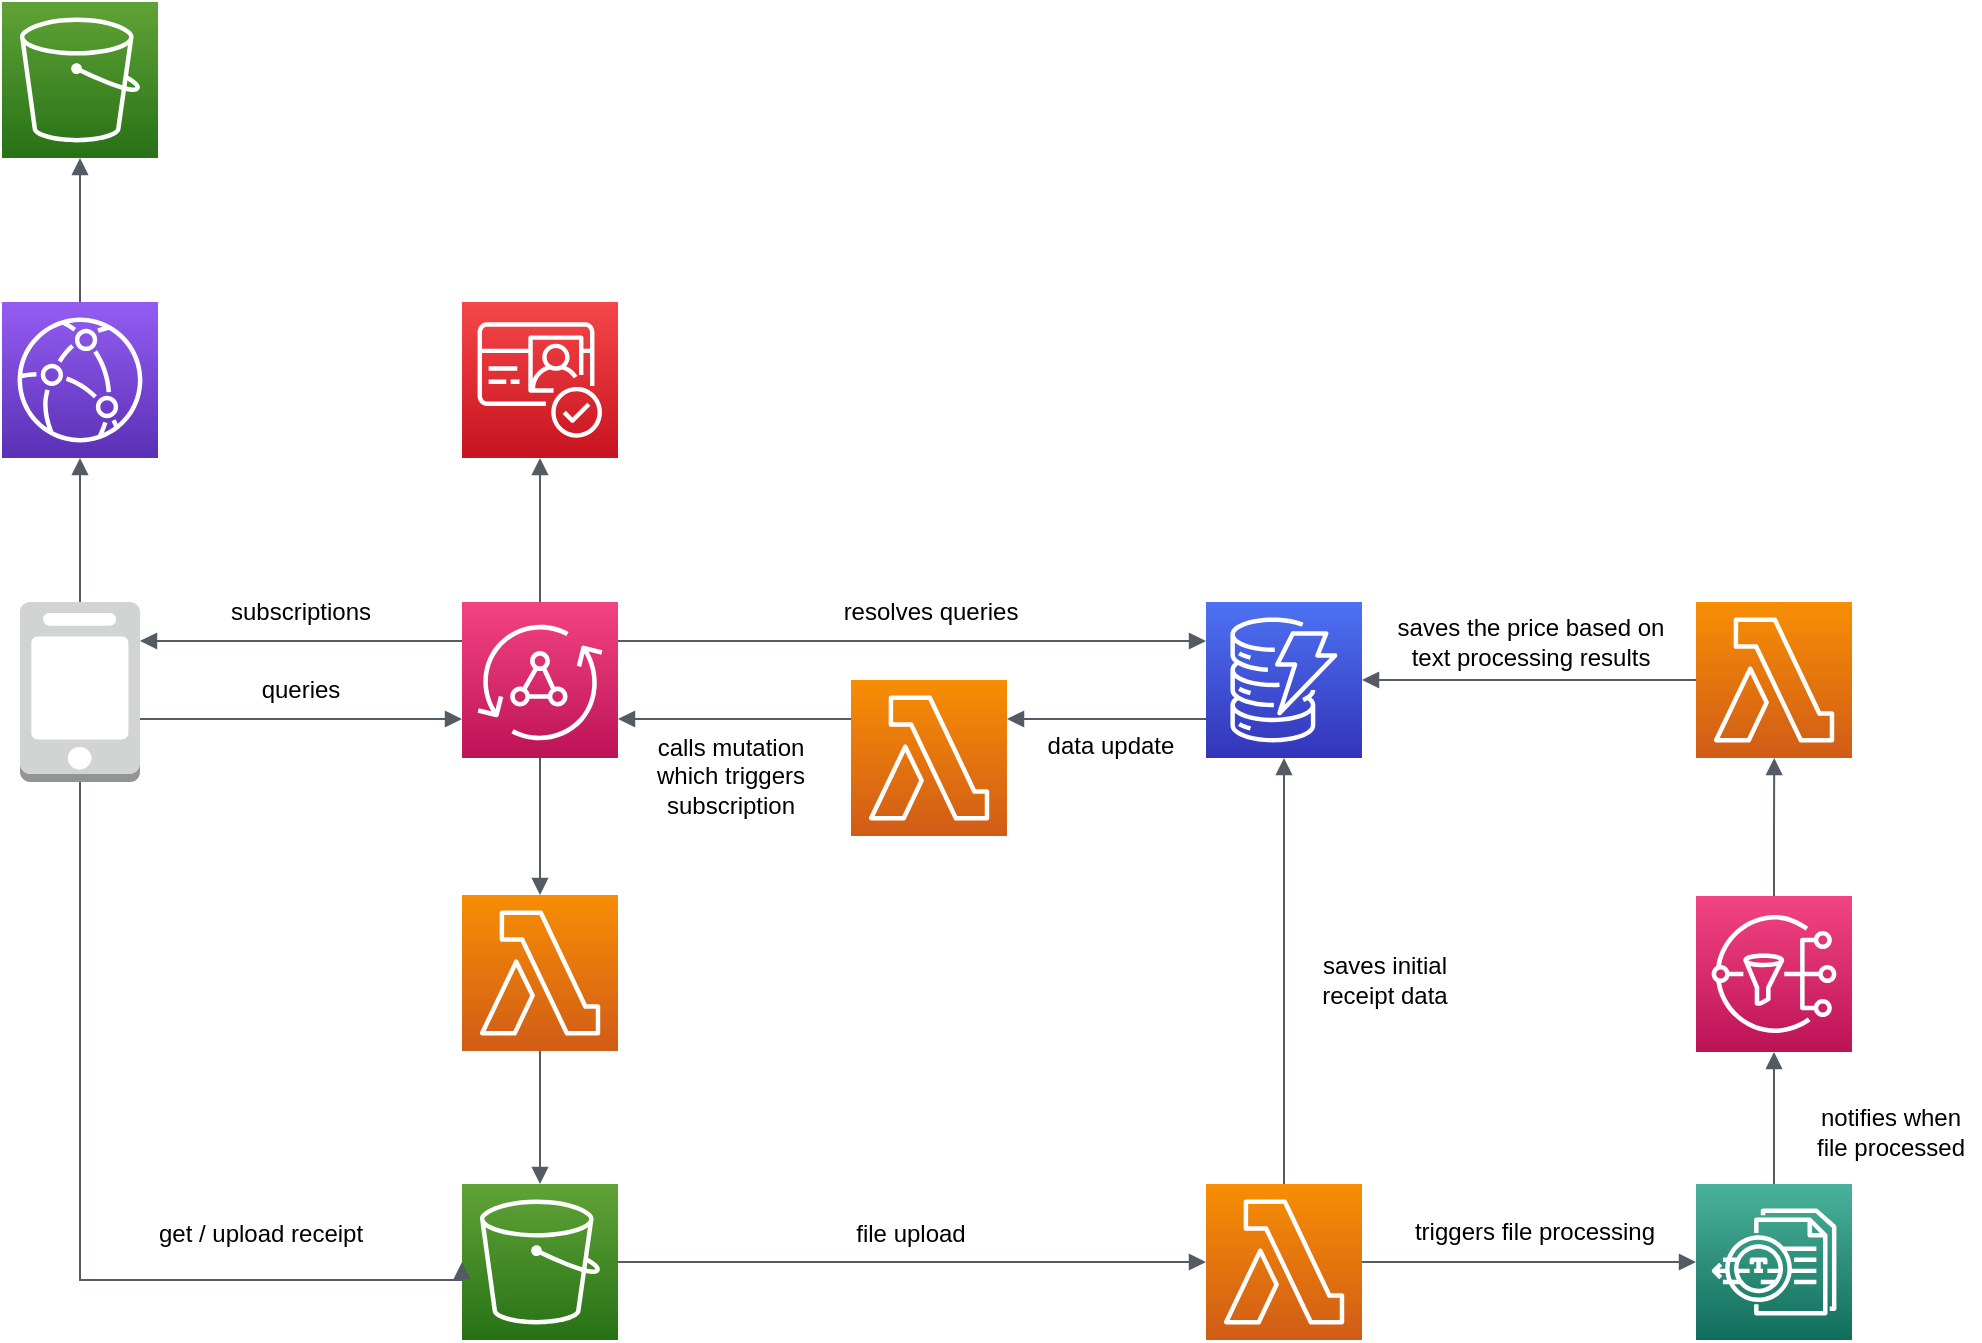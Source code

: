 <mxfile version="14.6.9" type="device"><diagram id="rWzZkIxivO_sf78wS4mH" name="Page-1"><mxGraphModel dx="474" dy="274" grid="1" gridSize="10" guides="1" tooltips="1" connect="1" arrows="1" fold="1" page="1" pageScale="1" pageWidth="827" pageHeight="1169" math="0" shadow="0"><root><mxCell id="0"/><mxCell id="1" parent="0"/><mxCell id="mzKMlRzgla3PjWPXT3hk-1" value="" style="points=[[0,0,0],[0.25,0,0],[0.5,0,0],[0.75,0,0],[1,0,0],[0,1,0],[0.25,1,0],[0.5,1,0],[0.75,1,0],[1,1,0],[0,0.25,0],[0,0.5,0],[0,0.75,0],[1,0.25,0],[1,0.5,0],[1,0.75,0]];outlineConnect=0;fontColor=#232F3E;gradientColor=#F34482;gradientDirection=north;fillColor=#BC1356;strokeColor=#ffffff;dashed=0;verticalLabelPosition=bottom;verticalAlign=top;align=center;html=1;fontSize=12;fontStyle=0;aspect=fixed;shape=mxgraph.aws4.resourceIcon;resIcon=mxgraph.aws4.appsync;" parent="1" vertex="1"><mxGeometry x="291" y="360" width="78" height="78" as="geometry"/></mxCell><mxCell id="mzKMlRzgla3PjWPXT3hk-2" value="" style="points=[[0,0,0],[0.25,0,0],[0.5,0,0],[0.75,0,0],[1,0,0],[0,1,0],[0.25,1,0],[0.5,1,0],[0.75,1,0],[1,1,0],[0,0.25,0],[0,0.5,0],[0,0.75,0],[1,0.25,0],[1,0.5,0],[1,0.75,0]];outlineConnect=0;fontColor=#232F3E;gradientColor=#F54749;gradientDirection=north;fillColor=#C7131F;strokeColor=#ffffff;dashed=0;verticalLabelPosition=bottom;verticalAlign=top;align=center;html=1;fontSize=12;fontStyle=0;aspect=fixed;shape=mxgraph.aws4.resourceIcon;resIcon=mxgraph.aws4.cognito;" parent="1" vertex="1"><mxGeometry x="291" y="210" width="78" height="78" as="geometry"/></mxCell><mxCell id="mzKMlRzgla3PjWPXT3hk-5" value="" style="points=[[0,0,0],[0.25,0,0],[0.5,0,0],[0.75,0,0],[1,0,0],[0,1,0],[0.25,1,0],[0.5,1,0],[0.75,1,0],[1,1,0],[0,0.25,0],[0,0.5,0],[0,0.75,0],[1,0.25,0],[1,0.5,0],[1,0.75,0]];outlineConnect=0;fontColor=#232F3E;gradientColor=#4D72F3;gradientDirection=north;fillColor=#3334B9;strokeColor=#ffffff;dashed=0;verticalLabelPosition=bottom;verticalAlign=top;align=center;html=1;fontSize=12;fontStyle=0;aspect=fixed;shape=mxgraph.aws4.resourceIcon;resIcon=mxgraph.aws4.dynamodb;" parent="1" vertex="1"><mxGeometry x="663" y="360" width="78" height="78" as="geometry"/></mxCell><mxCell id="mzKMlRzgla3PjWPXT3hk-6" value="" style="points=[[0,0,0],[0.25,0,0],[0.5,0,0],[0.75,0,0],[1,0,0],[0,1,0],[0.25,1,0],[0.5,1,0],[0.75,1,0],[1,1,0],[0,0.25,0],[0,0.5,0],[0,0.75,0],[1,0.25,0],[1,0.5,0],[1,0.75,0]];outlineConnect=0;fontColor=#232F3E;gradientColor=#4AB29A;gradientDirection=north;fillColor=#116D5B;strokeColor=#ffffff;dashed=0;verticalLabelPosition=bottom;verticalAlign=top;align=center;html=1;fontSize=12;fontStyle=0;aspect=fixed;shape=mxgraph.aws4.resourceIcon;resIcon=mxgraph.aws4.textract;" parent="1" vertex="1"><mxGeometry x="908" y="651" width="78" height="78" as="geometry"/></mxCell><mxCell id="mzKMlRzgla3PjWPXT3hk-8" value="" style="points=[[0,0,0],[0.25,0,0],[0.5,0,0],[0.75,0,0],[1,0,0],[0,1,0],[0.25,1,0],[0.5,1,0],[0.75,1,0],[1,1,0],[0,0.25,0],[0,0.5,0],[0,0.75,0],[1,0.25,0],[1,0.5,0],[1,0.75,0]];outlineConnect=0;fontColor=#232F3E;gradientColor=#60A337;gradientDirection=north;fillColor=#277116;strokeColor=#ffffff;dashed=0;verticalLabelPosition=bottom;verticalAlign=top;align=center;html=1;fontSize=12;fontStyle=0;aspect=fixed;shape=mxgraph.aws4.resourceIcon;resIcon=mxgraph.aws4.s3;" parent="1" vertex="1"><mxGeometry x="61" y="60" width="78" height="78" as="geometry"/></mxCell><mxCell id="mzKMlRzgla3PjWPXT3hk-9" value="" style="points=[[0,0,0],[0.25,0,0],[0.5,0,0],[0.75,0,0],[1,0,0],[0,1,0],[0.25,1,0],[0.5,1,0],[0.75,1,0],[1,1,0],[0,0.25,0],[0,0.5,0],[0,0.75,0],[1,0.25,0],[1,0.5,0],[1,0.75,0]];outlineConnect=0;fontColor=#232F3E;gradientColor=#945DF2;gradientDirection=north;fillColor=#5A30B5;strokeColor=#ffffff;dashed=0;verticalLabelPosition=bottom;verticalAlign=top;align=center;html=1;fontSize=12;fontStyle=0;aspect=fixed;shape=mxgraph.aws4.resourceIcon;resIcon=mxgraph.aws4.cloudfront;" parent="1" vertex="1"><mxGeometry x="61" y="210" width="78" height="78" as="geometry"/></mxCell><mxCell id="mzKMlRzgla3PjWPXT3hk-10" value="" style="outlineConnect=0;dashed=0;verticalLabelPosition=bottom;verticalAlign=top;align=center;html=1;shape=mxgraph.aws3.mobile_client;fillColor=#D2D3D3;gradientColor=none;" parent="1" vertex="1"><mxGeometry x="70" y="360" width="60" height="90" as="geometry"/></mxCell><mxCell id="mzKMlRzgla3PjWPXT3hk-11" value="" style="points=[[0,0,0],[0.25,0,0],[0.5,0,0],[0.75,0,0],[1,0,0],[0,1,0],[0.25,1,0],[0.5,1,0],[0.75,1,0],[1,1,0],[0,0.25,0],[0,0.5,0],[0,0.75,0],[1,0.25,0],[1,0.5,0],[1,0.75,0]];outlineConnect=0;fontColor=#232F3E;gradientColor=#60A337;gradientDirection=north;fillColor=#277116;strokeColor=#ffffff;dashed=0;verticalLabelPosition=bottom;verticalAlign=top;align=center;html=1;fontSize=12;fontStyle=0;aspect=fixed;shape=mxgraph.aws4.resourceIcon;resIcon=mxgraph.aws4.s3;" parent="1" vertex="1"><mxGeometry x="291" y="651" width="78" height="78" as="geometry"/></mxCell><mxCell id="mzKMlRzgla3PjWPXT3hk-18" value="" style="points=[[0,0,0],[0.25,0,0],[0.5,0,0],[0.75,0,0],[1,0,0],[0,1,0],[0.25,1,0],[0.5,1,0],[0.75,1,0],[1,1,0],[0,0.25,0],[0,0.5,0],[0,0.75,0],[1,0.25,0],[1,0.5,0],[1,0.75,0]];outlineConnect=0;fontColor=#232F3E;gradientColor=#F78E04;gradientDirection=north;fillColor=#D05C17;strokeColor=#ffffff;dashed=0;verticalLabelPosition=bottom;verticalAlign=top;align=center;html=1;fontSize=12;fontStyle=0;aspect=fixed;shape=mxgraph.aws4.resourceIcon;resIcon=mxgraph.aws4.lambda;" parent="1" vertex="1"><mxGeometry x="291" y="506.5" width="78" height="78" as="geometry"/></mxCell><mxCell id="mzKMlRzgla3PjWPXT3hk-30" value="" style="edgeStyle=orthogonalEdgeStyle;html=1;endArrow=block;elbow=vertical;startArrow=none;endFill=1;strokeColor=#545B64;rounded=0;entryX=0;entryY=0.75;entryDx=0;entryDy=0;entryPerimeter=0;" parent="1" source="mzKMlRzgla3PjWPXT3hk-10" target="mzKMlRzgla3PjWPXT3hk-1" edge="1"><mxGeometry width="100" relative="1" as="geometry"><mxPoint x="139" y="410" as="sourcePoint"/><mxPoint x="280" y="410" as="targetPoint"/><Array as="points"><mxPoint x="139" y="419"/></Array></mxGeometry></mxCell><mxCell id="mzKMlRzgla3PjWPXT3hk-31" value="" style="points=[[0,0,0],[0.25,0,0],[0.5,0,0],[0.75,0,0],[1,0,0],[0,1,0],[0.25,1,0],[0.5,1,0],[0.75,1,0],[1,1,0],[0,0.25,0],[0,0.5,0],[0,0.75,0],[1,0.25,0],[1,0.5,0],[1,0.75,0]];outlineConnect=0;fontColor=#232F3E;gradientColor=#F78E04;gradientDirection=north;fillColor=#D05C17;strokeColor=#ffffff;dashed=0;verticalLabelPosition=bottom;verticalAlign=top;align=center;html=1;fontSize=12;fontStyle=0;aspect=fixed;shape=mxgraph.aws4.resourceIcon;resIcon=mxgraph.aws4.lambda;" parent="1" vertex="1"><mxGeometry x="663" y="651" width="78" height="78" as="geometry"/></mxCell><mxCell id="mzKMlRzgla3PjWPXT3hk-35" value="" style="points=[[0,0,0],[0.25,0,0],[0.5,0,0],[0.75,0,0],[1,0,0],[0,1,0],[0.25,1,0],[0.5,1,0],[0.75,1,0],[1,1,0],[0,0.25,0],[0,0.5,0],[0,0.75,0],[1,0.25,0],[1,0.5,0],[1,0.75,0]];outlineConnect=0;fontColor=#232F3E;gradientColor=#F78E04;gradientDirection=north;fillColor=#D05C17;strokeColor=#ffffff;dashed=0;verticalLabelPosition=bottom;verticalAlign=top;align=center;html=1;fontSize=12;fontStyle=0;aspect=fixed;shape=mxgraph.aws4.resourceIcon;resIcon=mxgraph.aws4.lambda;" parent="1" vertex="1"><mxGeometry x="908" y="360" width="78" height="78" as="geometry"/></mxCell><mxCell id="mzKMlRzgla3PjWPXT3hk-39" value="" style="points=[[0,0,0],[0.25,0,0],[0.5,0,0],[0.75,0,0],[1,0,0],[0,1,0],[0.25,1,0],[0.5,1,0],[0.75,1,0],[1,1,0],[0,0.25,0],[0,0.5,0],[0,0.75,0],[1,0.25,0],[1,0.5,0],[1,0.75,0]];outlineConnect=0;fontColor=#232F3E;gradientColor=#F78E04;gradientDirection=north;fillColor=#D05C17;strokeColor=#ffffff;dashed=0;verticalLabelPosition=bottom;verticalAlign=top;align=center;html=1;fontSize=12;fontStyle=0;aspect=fixed;shape=mxgraph.aws4.resourceIcon;resIcon=mxgraph.aws4.lambda;" parent="1" vertex="1"><mxGeometry x="485.5" y="399" width="78" height="78" as="geometry"/></mxCell><mxCell id="mzKMlRzgla3PjWPXT3hk-41" value="" style="edgeStyle=orthogonalEdgeStyle;html=1;endArrow=none;elbow=vertical;startArrow=block;endFill=0;strokeColor=#545B64;rounded=0;entryX=0.5;entryY=0;entryDx=0;entryDy=0;entryPerimeter=0;startFill=1;" parent="1" source="mzKMlRzgla3PjWPXT3hk-9" target="mzKMlRzgla3PjWPXT3hk-10" edge="1"><mxGeometry width="100" relative="1" as="geometry"><mxPoint x="100.22" y="309" as="sourcePoint"/><mxPoint x="220" y="370" as="targetPoint"/></mxGeometry></mxCell><mxCell id="mzKMlRzgla3PjWPXT3hk-44" value="" style="edgeStyle=orthogonalEdgeStyle;html=1;endArrow=none;elbow=vertical;startArrow=block;endFill=0;strokeColor=#545B64;rounded=0;exitX=0.5;exitY=1;exitDx=0;exitDy=0;exitPerimeter=0;entryX=0.5;entryY=0;entryDx=0;entryDy=0;entryPerimeter=0;startFill=1;" parent="1" source="mzKMlRzgla3PjWPXT3hk-8" target="mzKMlRzgla3PjWPXT3hk-9" edge="1"><mxGeometry width="100" relative="1" as="geometry"><mxPoint x="100.75" y="163.58" as="sourcePoint"/><mxPoint x="100" y="200" as="targetPoint"/></mxGeometry></mxCell><mxCell id="mzKMlRzgla3PjWPXT3hk-47" value="" style="edgeStyle=orthogonalEdgeStyle;html=1;endArrow=none;elbow=vertical;startArrow=block;startFill=1;strokeColor=#545B64;rounded=0;entryX=0;entryY=0.25;entryDx=0;entryDy=0;entryPerimeter=0;" parent="1" source="mzKMlRzgla3PjWPXT3hk-10" target="mzKMlRzgla3PjWPXT3hk-1" edge="1"><mxGeometry width="100" relative="1" as="geometry"><mxPoint x="139" y="390.0" as="sourcePoint"/><mxPoint x="280" y="390" as="targetPoint"/><Array as="points"><mxPoint x="139" y="380"/></Array></mxGeometry></mxCell><mxCell id="mzKMlRzgla3PjWPXT3hk-48" value="queries" style="text;html=1;align=center;verticalAlign=middle;resizable=0;points=[];autosize=1;" parent="1" vertex="1"><mxGeometry x="185" y="394" width="50" height="20" as="geometry"/></mxCell><mxCell id="mzKMlRzgla3PjWPXT3hk-49" value="subscriptions" style="text;html=1;align=center;verticalAlign=middle;resizable=0;points=[];autosize=1;" parent="1" vertex="1"><mxGeometry x="165" y="355" width="90" height="20" as="geometry"/></mxCell><mxCell id="mzKMlRzgla3PjWPXT3hk-50" value="" style="points=[[0,0,0],[0.25,0,0],[0.5,0,0],[0.75,0,0],[1,0,0],[0,1,0],[0.25,1,0],[0.5,1,0],[0.75,1,0],[1,1,0],[0,0.25,0],[0,0.5,0],[0,0.75,0],[1,0.25,0],[1,0.5,0],[1,0.75,0]];outlineConnect=0;fontColor=#232F3E;gradientColor=#F34482;gradientDirection=north;fillColor=#BC1356;strokeColor=#ffffff;dashed=0;verticalLabelPosition=bottom;verticalAlign=top;align=center;html=1;fontSize=12;fontStyle=0;aspect=fixed;shape=mxgraph.aws4.resourceIcon;resIcon=mxgraph.aws4.sns;" parent="1" vertex="1"><mxGeometry x="908" y="507" width="78" height="78" as="geometry"/></mxCell><mxCell id="mzKMlRzgla3PjWPXT3hk-54" value="" style="edgeStyle=orthogonalEdgeStyle;html=1;endArrow=block;elbow=vertical;startArrow=none;endFill=1;strokeColor=#545B64;rounded=0;entryX=0.5;entryY=0;entryDx=0;entryDy=0;entryPerimeter=0;startFill=0;exitX=0.5;exitY=1;exitDx=0;exitDy=0;exitPerimeter=0;" parent="1" target="mzKMlRzgla3PjWPXT3hk-18" edge="1" source="mzKMlRzgla3PjWPXT3hk-1"><mxGeometry width="100" relative="1" as="geometry"><mxPoint x="330" y="460" as="sourcePoint"/><mxPoint x="255" y="501" as="targetPoint"/></mxGeometry></mxCell><mxCell id="mzKMlRzgla3PjWPXT3hk-55" value="" style="edgeStyle=orthogonalEdgeStyle;html=1;endArrow=block;elbow=vertical;startArrow=none;endFill=1;strokeColor=#545B64;rounded=0;entryX=0.5;entryY=0;entryDx=0;entryDy=0;entryPerimeter=0;startFill=0;exitX=0.5;exitY=1;exitDx=0;exitDy=0;exitPerimeter=0;" parent="1" target="mzKMlRzgla3PjWPXT3hk-11" edge="1" source="mzKMlRzgla3PjWPXT3hk-18"><mxGeometry width="100" relative="1" as="geometry"><mxPoint x="330" y="620" as="sourcePoint"/><mxPoint x="340" y="509" as="targetPoint"/></mxGeometry></mxCell><mxCell id="mzKMlRzgla3PjWPXT3hk-59" value="" style="edgeStyle=orthogonalEdgeStyle;html=1;endArrow=block;elbow=vertical;startArrow=none;endFill=1;strokeColor=#545B64;rounded=0;exitX=0.5;exitY=1;exitDx=0;exitDy=0;exitPerimeter=0;entryX=0;entryY=0.5;entryDx=0;entryDy=0;entryPerimeter=0;" parent="1" source="mzKMlRzgla3PjWPXT3hk-10" target="mzKMlRzgla3PjWPXT3hk-11" edge="1"><mxGeometry width="100" relative="1" as="geometry"><mxPoint x="150" y="690" as="sourcePoint"/><mxPoint x="290" y="690" as="targetPoint"/><Array as="points"><mxPoint x="100" y="699"/></Array></mxGeometry></mxCell><mxCell id="mzKMlRzgla3PjWPXT3hk-60" value="get / upload receipt" style="text;html=1;align=center;verticalAlign=middle;resizable=0;points=[];autosize=1;" parent="1" vertex="1"><mxGeometry x="130" y="666" width="120" height="20" as="geometry"/></mxCell><mxCell id="mzKMlRzgla3PjWPXT3hk-62" value="" style="edgeStyle=orthogonalEdgeStyle;html=1;endArrow=block;elbow=vertical;startArrow=none;endFill=1;strokeColor=#545B64;rounded=0;entryX=0;entryY=0.5;entryDx=0;entryDy=0;entryPerimeter=0;exitX=1;exitY=0.5;exitDx=0;exitDy=0;exitPerimeter=0;" parent="1" source="mzKMlRzgla3PjWPXT3hk-11" target="mzKMlRzgla3PjWPXT3hk-31" edge="1"><mxGeometry width="100" relative="1" as="geometry"><mxPoint x="400" y="711" as="sourcePoint"/><mxPoint x="550" y="690" as="targetPoint"/><Array as="points"/></mxGeometry></mxCell><mxCell id="mzKMlRzgla3PjWPXT3hk-63" value="" style="edgeStyle=orthogonalEdgeStyle;html=1;endArrow=block;elbow=vertical;startArrow=none;endFill=1;strokeColor=#545B64;rounded=0;exitX=0;exitY=0.25;exitDx=0;exitDy=0;exitPerimeter=0;entryX=1;entryY=0.75;entryDx=0;entryDy=0;entryPerimeter=0;" parent="1" source="mzKMlRzgla3PjWPXT3hk-39" target="mzKMlRzgla3PjWPXT3hk-1" edge="1"><mxGeometry width="100" relative="1" as="geometry"><mxPoint x="414" y="490" as="sourcePoint"/><mxPoint x="514" y="490" as="targetPoint"/></mxGeometry></mxCell><mxCell id="mzKMlRzgla3PjWPXT3hk-64" value="" style="edgeStyle=orthogonalEdgeStyle;html=1;endArrow=block;elbow=vertical;startArrow=none;endFill=1;strokeColor=#545B64;rounded=0;exitX=1;exitY=0.5;exitDx=0;exitDy=0;exitPerimeter=0;entryX=0;entryY=0.5;entryDx=0;entryDy=0;entryPerimeter=0;" parent="1" source="mzKMlRzgla3PjWPXT3hk-31" target="mzKMlRzgla3PjWPXT3hk-6" edge="1"><mxGeometry width="100" relative="1" as="geometry"><mxPoint x="772" y="681" as="sourcePoint"/><mxPoint x="851" y="689.71" as="targetPoint"/></mxGeometry></mxCell><mxCell id="mzKMlRzgla3PjWPXT3hk-65" value="" style="edgeStyle=orthogonalEdgeStyle;html=1;endArrow=block;elbow=vertical;startArrow=none;endFill=1;strokeColor=#545B64;rounded=0;exitX=0.5;exitY=0;exitDx=0;exitDy=0;exitPerimeter=0;entryX=0.5;entryY=1;entryDx=0;entryDy=0;entryPerimeter=0;" parent="1" source="mzKMlRzgla3PjWPXT3hk-6" target="mzKMlRzgla3PjWPXT3hk-50" edge="1"><mxGeometry width="100" relative="1" as="geometry"><mxPoint x="848" y="608.66" as="sourcePoint"/><mxPoint x="946.86" y="608.04" as="targetPoint"/></mxGeometry></mxCell><mxCell id="mzKMlRzgla3PjWPXT3hk-66" value="" style="edgeStyle=orthogonalEdgeStyle;html=1;endArrow=block;elbow=vertical;startArrow=none;endFill=1;strokeColor=#545B64;rounded=0;entryX=0.478;entryY=0.986;entryDx=0;entryDy=0;entryPerimeter=0;exitX=0.5;exitY=0;exitDx=0;exitDy=0;exitPerimeter=0;" parent="1" edge="1" source="mzKMlRzgla3PjWPXT3hk-50"><mxGeometry width="100" relative="1" as="geometry"><mxPoint x="946.85" y="487.28" as="sourcePoint"/><mxPoint x="947.11" y="438" as="targetPoint"/><Array as="points"/></mxGeometry></mxCell><mxCell id="mzKMlRzgla3PjWPXT3hk-67" value="" style="edgeStyle=orthogonalEdgeStyle;html=1;endArrow=block;elbow=vertical;startArrow=none;endFill=1;strokeColor=#545B64;rounded=0;exitX=0.5;exitY=0;exitDx=0;exitDy=0;exitPerimeter=0;entryX=0.5;entryY=1;entryDx=0;entryDy=0;entryPerimeter=0;" parent="1" source="mzKMlRzgla3PjWPXT3hk-31" edge="1" target="mzKMlRzgla3PjWPXT3hk-5"><mxGeometry width="100" relative="1" as="geometry"><mxPoint x="643" y="578.31" as="sourcePoint"/><mxPoint x="702" y="460" as="targetPoint"/></mxGeometry></mxCell><mxCell id="mzKMlRzgla3PjWPXT3hk-68" value="" style="edgeStyle=orthogonalEdgeStyle;html=1;endArrow=block;elbow=vertical;startArrow=none;endFill=1;strokeColor=#545B64;rounded=0;exitX=0;exitY=0.5;exitDx=0;exitDy=0;exitPerimeter=0;entryX=1;entryY=0.5;entryDx=0;entryDy=0;entryPerimeter=0;" parent="1" source="mzKMlRzgla3PjWPXT3hk-35" target="mzKMlRzgla3PjWPXT3hk-5" edge="1"><mxGeometry width="100" relative="1" as="geometry"><mxPoint x="842" y="398.66" as="sourcePoint"/><mxPoint x="792" y="380" as="targetPoint"/><Array as="points"/></mxGeometry></mxCell><mxCell id="mzKMlRzgla3PjWPXT3hk-69" value="" style="edgeStyle=orthogonalEdgeStyle;html=1;endArrow=block;elbow=vertical;startArrow=none;startFill=0;endFill=1;strokeColor=#545B64;rounded=0;exitX=0.5;exitY=0;exitDx=0;exitDy=0;exitPerimeter=0;entryX=0.5;entryY=1;entryDx=0;entryDy=0;entryPerimeter=0;" parent="1" source="mzKMlRzgla3PjWPXT3hk-1" target="mzKMlRzgla3PjWPXT3hk-2" edge="1"><mxGeometry width="100" relative="1" as="geometry"><mxPoint x="330" y="299.66" as="sourcePoint"/><mxPoint x="330" y="320" as="targetPoint"/><Array as="points"><mxPoint x="330" y="329"/><mxPoint x="330" y="329"/></Array></mxGeometry></mxCell><mxCell id="mzKMlRzgla3PjWPXT3hk-70" value="" style="edgeStyle=orthogonalEdgeStyle;html=1;endArrow=block;elbow=vertical;startArrow=none;endFill=1;strokeColor=#545B64;rounded=0;entryX=1;entryY=0.25;entryDx=0;entryDy=0;entryPerimeter=0;exitX=0;exitY=0.75;exitDx=0;exitDy=0;exitPerimeter=0;" parent="1" source="mzKMlRzgla3PjWPXT3hk-5" target="mzKMlRzgla3PjWPXT3hk-39" edge="1"><mxGeometry width="100" relative="1" as="geometry"><mxPoint x="531" y="379.17" as="sourcePoint"/><mxPoint x="616" y="269" as="targetPoint"/></mxGeometry></mxCell><mxCell id="mzKMlRzgla3PjWPXT3hk-72" value="" style="edgeStyle=orthogonalEdgeStyle;html=1;endArrow=block;elbow=vertical;startArrow=none;endFill=1;strokeColor=#545B64;rounded=0;exitX=1;exitY=0.25;exitDx=0;exitDy=0;exitPerimeter=0;entryX=0;entryY=0.25;entryDx=0;entryDy=0;entryPerimeter=0;" parent="1" source="mzKMlRzgla3PjWPXT3hk-1" target="mzKMlRzgla3PjWPXT3hk-5" edge="1"><mxGeometry width="100" relative="1" as="geometry"><mxPoint x="400" y="510" as="sourcePoint"/><mxPoint x="540" y="350" as="targetPoint"/><Array as="points"><mxPoint x="400" y="380"/><mxPoint x="640" y="380"/></Array></mxGeometry></mxCell><mxCell id="mzKMlRzgla3PjWPXT3hk-73" value="file upload" style="text;html=1;align=center;verticalAlign=middle;resizable=0;points=[];autosize=1;" parent="1" vertex="1"><mxGeometry x="480" y="666" width="70" height="20" as="geometry"/></mxCell><mxCell id="mzKMlRzgla3PjWPXT3hk-74" value="notifies when &lt;br&gt;file processed" style="text;html=1;align=center;verticalAlign=middle;resizable=0;points=[];autosize=1;" parent="1" vertex="1"><mxGeometry x="960" y="610" width="90" height="30" as="geometry"/></mxCell><mxCell id="mzKMlRzgla3PjWPXT3hk-75" value="saves the price based on &lt;br&gt;text processing results" style="text;html=1;align=center;verticalAlign=middle;resizable=0;points=[];autosize=1;" parent="1" vertex="1"><mxGeometry x="750" y="365" width="150" height="30" as="geometry"/></mxCell><mxCell id="mzKMlRzgla3PjWPXT3hk-76" value="saves initial&lt;br&gt;receipt data" style="text;html=1;align=center;verticalAlign=middle;resizable=0;points=[];autosize=1;" parent="1" vertex="1"><mxGeometry x="712" y="534" width="80" height="30" as="geometry"/></mxCell><mxCell id="mzKMlRzgla3PjWPXT3hk-77" value="data update" style="text;html=1;align=center;verticalAlign=middle;resizable=0;points=[];autosize=1;" parent="1" vertex="1"><mxGeometry x="574.5" y="422" width="80" height="20" as="geometry"/></mxCell><mxCell id="mzKMlRzgla3PjWPXT3hk-78" value="resolves queries" style="text;html=1;align=center;verticalAlign=middle;resizable=0;points=[];autosize=1;" parent="1" vertex="1"><mxGeometry x="474.5" y="355" width="100" height="20" as="geometry"/></mxCell><mxCell id="mzKMlRzgla3PjWPXT3hk-79" value="calls mutation&lt;br&gt;which triggers&lt;br&gt;subscription" style="text;html=1;align=center;verticalAlign=middle;resizable=0;points=[];autosize=1;" parent="1" vertex="1"><mxGeometry x="379.5" y="422" width="90" height="50" as="geometry"/></mxCell><mxCell id="mzKMlRzgla3PjWPXT3hk-80" value="triggers file processing" style="text;html=1;align=center;verticalAlign=middle;resizable=0;points=[];autosize=1;" parent="1" vertex="1"><mxGeometry x="757" y="665" width="140" height="20" as="geometry"/></mxCell></root></mxGraphModel></diagram></mxfile>